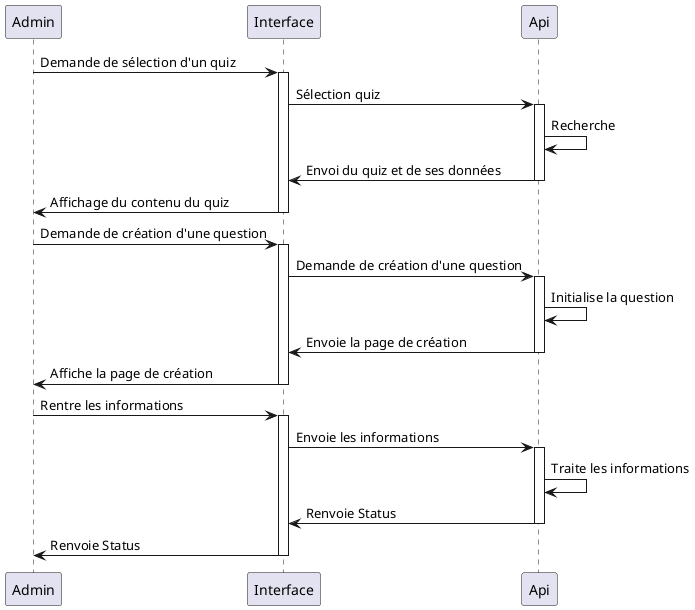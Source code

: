 @startuml Suppression qestion

participant Admin
participant Interface as front
participant Api

Admin -> front: Demande de sélection d'un quiz
activate front

front -> Api: Sélection quiz
activate Api

Api -> Api: Recherche
front <- Api: Envoi du quiz et de ses données
deactivate Api 

Admin <- front: Affichage du contenu du quiz
deactivate front

Admin -> front: Demande de création d'une question
activate front

front -> Api: Demande de création d'une question
activate Api
Api -> Api: Initialise la question


front <- Api: Envoie la page de création
deactivate Api

Admin <- front: Affiche la page de création
deactivate front

Admin -> front: Rentre les informations
activate front

front -> Api: Envoie les informations
activate Api

Api -> Api: Traite les informations

front <- Api: Renvoie Status
deactivate Api

Admin <- front: Renvoie Status

deactivate front 


@enduml